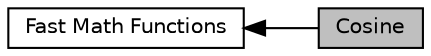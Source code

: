 digraph "Cosine"
{
  edge [fontname="Helvetica",fontsize="10",labelfontname="Helvetica",labelfontsize="10"];
  node [fontname="Helvetica",fontsize="10",shape=box];
  rankdir=LR;
  Node2 [label="Fast Math Functions",height=0.2,width=0.4,color="black", fillcolor="white", style="filled",URL="$group__group_fast_math.html",tooltip=" "];
  Node1 [label="Cosine",height=0.2,width=0.4,color="black", fillcolor="grey75", style="filled", fontcolor="black",tooltip=" "];
  Node2->Node1 [shape=plaintext, dir="back", style="solid"];
}
